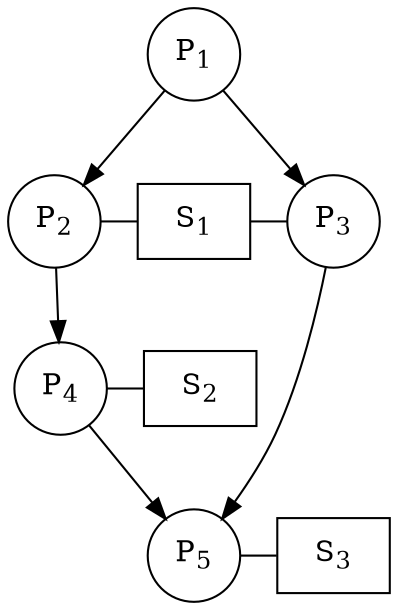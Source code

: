 digraph {
  rankdir=lr;
  {
    rank=same;
    P1 [label=<P<sub>1</sub>>, shape=circle];
  }
  {
    rank=same;
    P2 [label=<P<sub>2</sub>>, shape=circle];
    P3 [label=<P<sub>3</sub>>, shape=circle];
    S1 [label=<S<sub>1</sub>>, shape=rectangle];
  }
  {
    rank=same;
    S2 [label=<S<sub>2</sub>>, shape=rectangle];
    P4 [label=<P<sub>4</sub>>, shape=circle];
  }
  {
    rank=same;
    P5 [label=<P<sub>5</sub>>, shape=circle];
    S3 [label=<S<sub>3</sub>>, shape=rectangle];
  }

  P1 -> P2;
  P1 -> P3;
  P2 -> S1 [dir=none];
  P2 -> P4;
  S2 -> P4 [dir=none];
  S1 -> P3 [dir=none];
  P3 -> P5;
  P4 -> P5;
  P5 -> S3 [dir=none];

}
